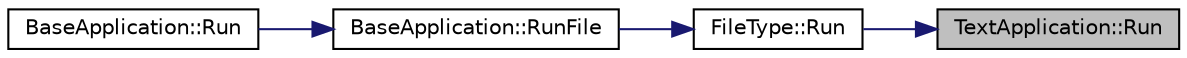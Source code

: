 digraph "TextApplication::Run"
{
 // LATEX_PDF_SIZE
  edge [fontname="Helvetica",fontsize="10",labelfontname="Helvetica",labelfontsize="10"];
  node [fontname="Helvetica",fontsize="10",shape=record];
  rankdir="RL";
  Node5 [label="TextApplication::Run",height=0.2,width=0.4,color="black", fillcolor="grey75", style="filled", fontcolor="black",tooltip="TextApplication driver. @detail it process filestream."];
  Node5 -> Node6 [dir="back",color="midnightblue",fontsize="10",style="solid",fontname="Helvetica"];
  Node6 [label="FileType::Run",height=0.2,width=0.4,color="black", fillcolor="white", style="filled",URL="$class_file_type.html#aa761615014e9d4ce339c0163a38b1251",tooltip="Run the file by proper file application."];
  Node6 -> Node7 [dir="back",color="midnightblue",fontsize="10",style="solid",fontname="Helvetica"];
  Node7 [label="BaseApplication::RunFile",height=0.2,width=0.4,color="black", fillcolor="white", style="filled",URL="$class_base_application.html#adecbc4b863bc92fc6dbc79efcf7ae7a6",tooltip="Run File. @detail operation run [Target]."];
  Node7 -> Node8 [dir="back",color="midnightblue",fontsize="10",style="solid",fontname="Helvetica"];
  Node8 [label="BaseApplication::Run",height=0.2,width=0.4,color="black", fillcolor="white", style="filled",URL="$class_base_application.html#a8f2ce8add401a3b537f041df9f7ef978",tooltip="Program driver."];
}
